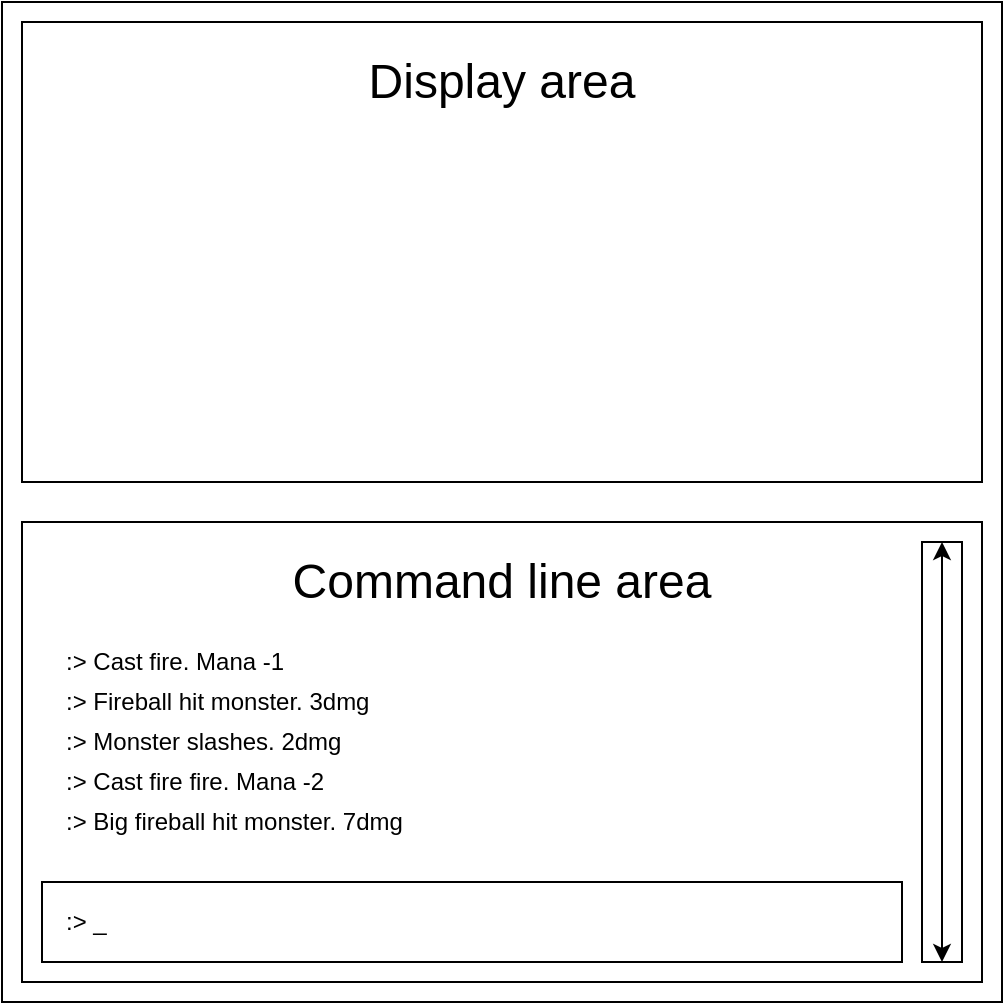 <mxfile version="12.4.9" type="github"><diagram id="rytKsZnNq5fr5rsbt9Ir" name="Page-1"><mxGraphModel dx="1422" dy="762" grid="1" gridSize="10" guides="1" tooltips="1" connect="1" arrows="1" fold="1" page="1" pageScale="1" pageWidth="827" pageHeight="1169" math="0" shadow="0"><root><mxCell id="0"/><mxCell id="1" parent="0"/><mxCell id="MjRnRFO1woIPjtYQvsvv-1" value="" style="rounded=0;whiteSpace=wrap;html=1;" vertex="1" parent="1"><mxGeometry x="130" y="50" width="500" height="500" as="geometry"/></mxCell><mxCell id="MjRnRFO1woIPjtYQvsvv-2" value="" style="rounded=0;whiteSpace=wrap;html=1;" vertex="1" parent="1"><mxGeometry x="140" y="60" width="480" height="230" as="geometry"/></mxCell><mxCell id="MjRnRFO1woIPjtYQvsvv-3" value="" style="rounded=0;whiteSpace=wrap;html=1;" vertex="1" parent="1"><mxGeometry x="140" y="310" width="480" height="230" as="geometry"/></mxCell><mxCell id="MjRnRFO1woIPjtYQvsvv-4" value="&lt;font style=&quot;font-size: 24px&quot;&gt;Display area&lt;/font&gt;" style="text;html=1;strokeColor=none;fillColor=none;align=center;verticalAlign=middle;whiteSpace=wrap;rounded=0;" vertex="1" parent="1"><mxGeometry x="240" y="70" width="280" height="40" as="geometry"/></mxCell><mxCell id="MjRnRFO1woIPjtYQvsvv-5" value="&lt;font style=&quot;font-size: 24px&quot;&gt;Command line area&lt;/font&gt;" style="text;html=1;strokeColor=none;fillColor=none;align=center;verticalAlign=middle;whiteSpace=wrap;rounded=0;" vertex="1" parent="1"><mxGeometry x="240" y="320" width="280" height="40" as="geometry"/></mxCell><mxCell id="MjRnRFO1woIPjtYQvsvv-6" value=":&amp;gt; Cast fire. Mana -1" style="text;html=1;strokeColor=none;fillColor=none;align=left;verticalAlign=middle;whiteSpace=wrap;rounded=0;" vertex="1" parent="1"><mxGeometry x="160" y="370" width="140" height="20" as="geometry"/></mxCell><mxCell id="MjRnRFO1woIPjtYQvsvv-7" value=":&amp;gt; Fireball hit monster. 3dmg" style="text;html=1;strokeColor=none;fillColor=none;align=left;verticalAlign=middle;whiteSpace=wrap;rounded=0;" vertex="1" parent="1"><mxGeometry x="160" y="390" width="170" height="20" as="geometry"/></mxCell><mxCell id="MjRnRFO1woIPjtYQvsvv-8" value=":&amp;gt; Monster slashes. 2dmg" style="text;html=1;strokeColor=none;fillColor=none;align=left;verticalAlign=middle;whiteSpace=wrap;rounded=0;" vertex="1" parent="1"><mxGeometry x="160" y="410" width="170" height="20" as="geometry"/></mxCell><mxCell id="MjRnRFO1woIPjtYQvsvv-9" value=":&amp;gt; Cast fire fire. Mana -2" style="text;html=1;strokeColor=none;fillColor=none;align=left;verticalAlign=middle;whiteSpace=wrap;rounded=0;" vertex="1" parent="1"><mxGeometry x="160" y="430" width="140" height="20" as="geometry"/></mxCell><mxCell id="MjRnRFO1woIPjtYQvsvv-13" value="" style="rounded=0;whiteSpace=wrap;html=1;" vertex="1" parent="1"><mxGeometry x="590" y="320" width="20" height="210" as="geometry"/></mxCell><mxCell id="MjRnRFO1woIPjtYQvsvv-12" value="" style="endArrow=classic;startArrow=classic;html=1;entryX=0.5;entryY=0;entryDx=0;entryDy=0;exitX=0.5;exitY=1;exitDx=0;exitDy=0;" edge="1" parent="1" source="MjRnRFO1woIPjtYQvsvv-13" target="MjRnRFO1woIPjtYQvsvv-13"><mxGeometry width="50" height="50" relative="1" as="geometry"><mxPoint x="720" y="440" as="sourcePoint"/><mxPoint x="720" y="370" as="targetPoint"/></mxGeometry></mxCell><mxCell id="MjRnRFO1woIPjtYQvsvv-16" value="" style="rounded=0;whiteSpace=wrap;html=1;" vertex="1" parent="1"><mxGeometry x="150" y="490" width="430" height="40" as="geometry"/></mxCell><mxCell id="MjRnRFO1woIPjtYQvsvv-10" value=":&amp;gt; _" style="text;html=1;strokeColor=none;fillColor=none;align=left;verticalAlign=middle;whiteSpace=wrap;rounded=0;" vertex="1" parent="1"><mxGeometry x="160" y="500" width="140" height="20" as="geometry"/></mxCell><mxCell id="MjRnRFO1woIPjtYQvsvv-17" value=":&amp;gt; Big fireball hit monster. 7dmg" style="text;html=1;strokeColor=none;fillColor=none;align=left;verticalAlign=middle;whiteSpace=wrap;rounded=0;" vertex="1" parent="1"><mxGeometry x="160" y="450" width="190" height="20" as="geometry"/></mxCell></root></mxGraphModel></diagram></mxfile>
